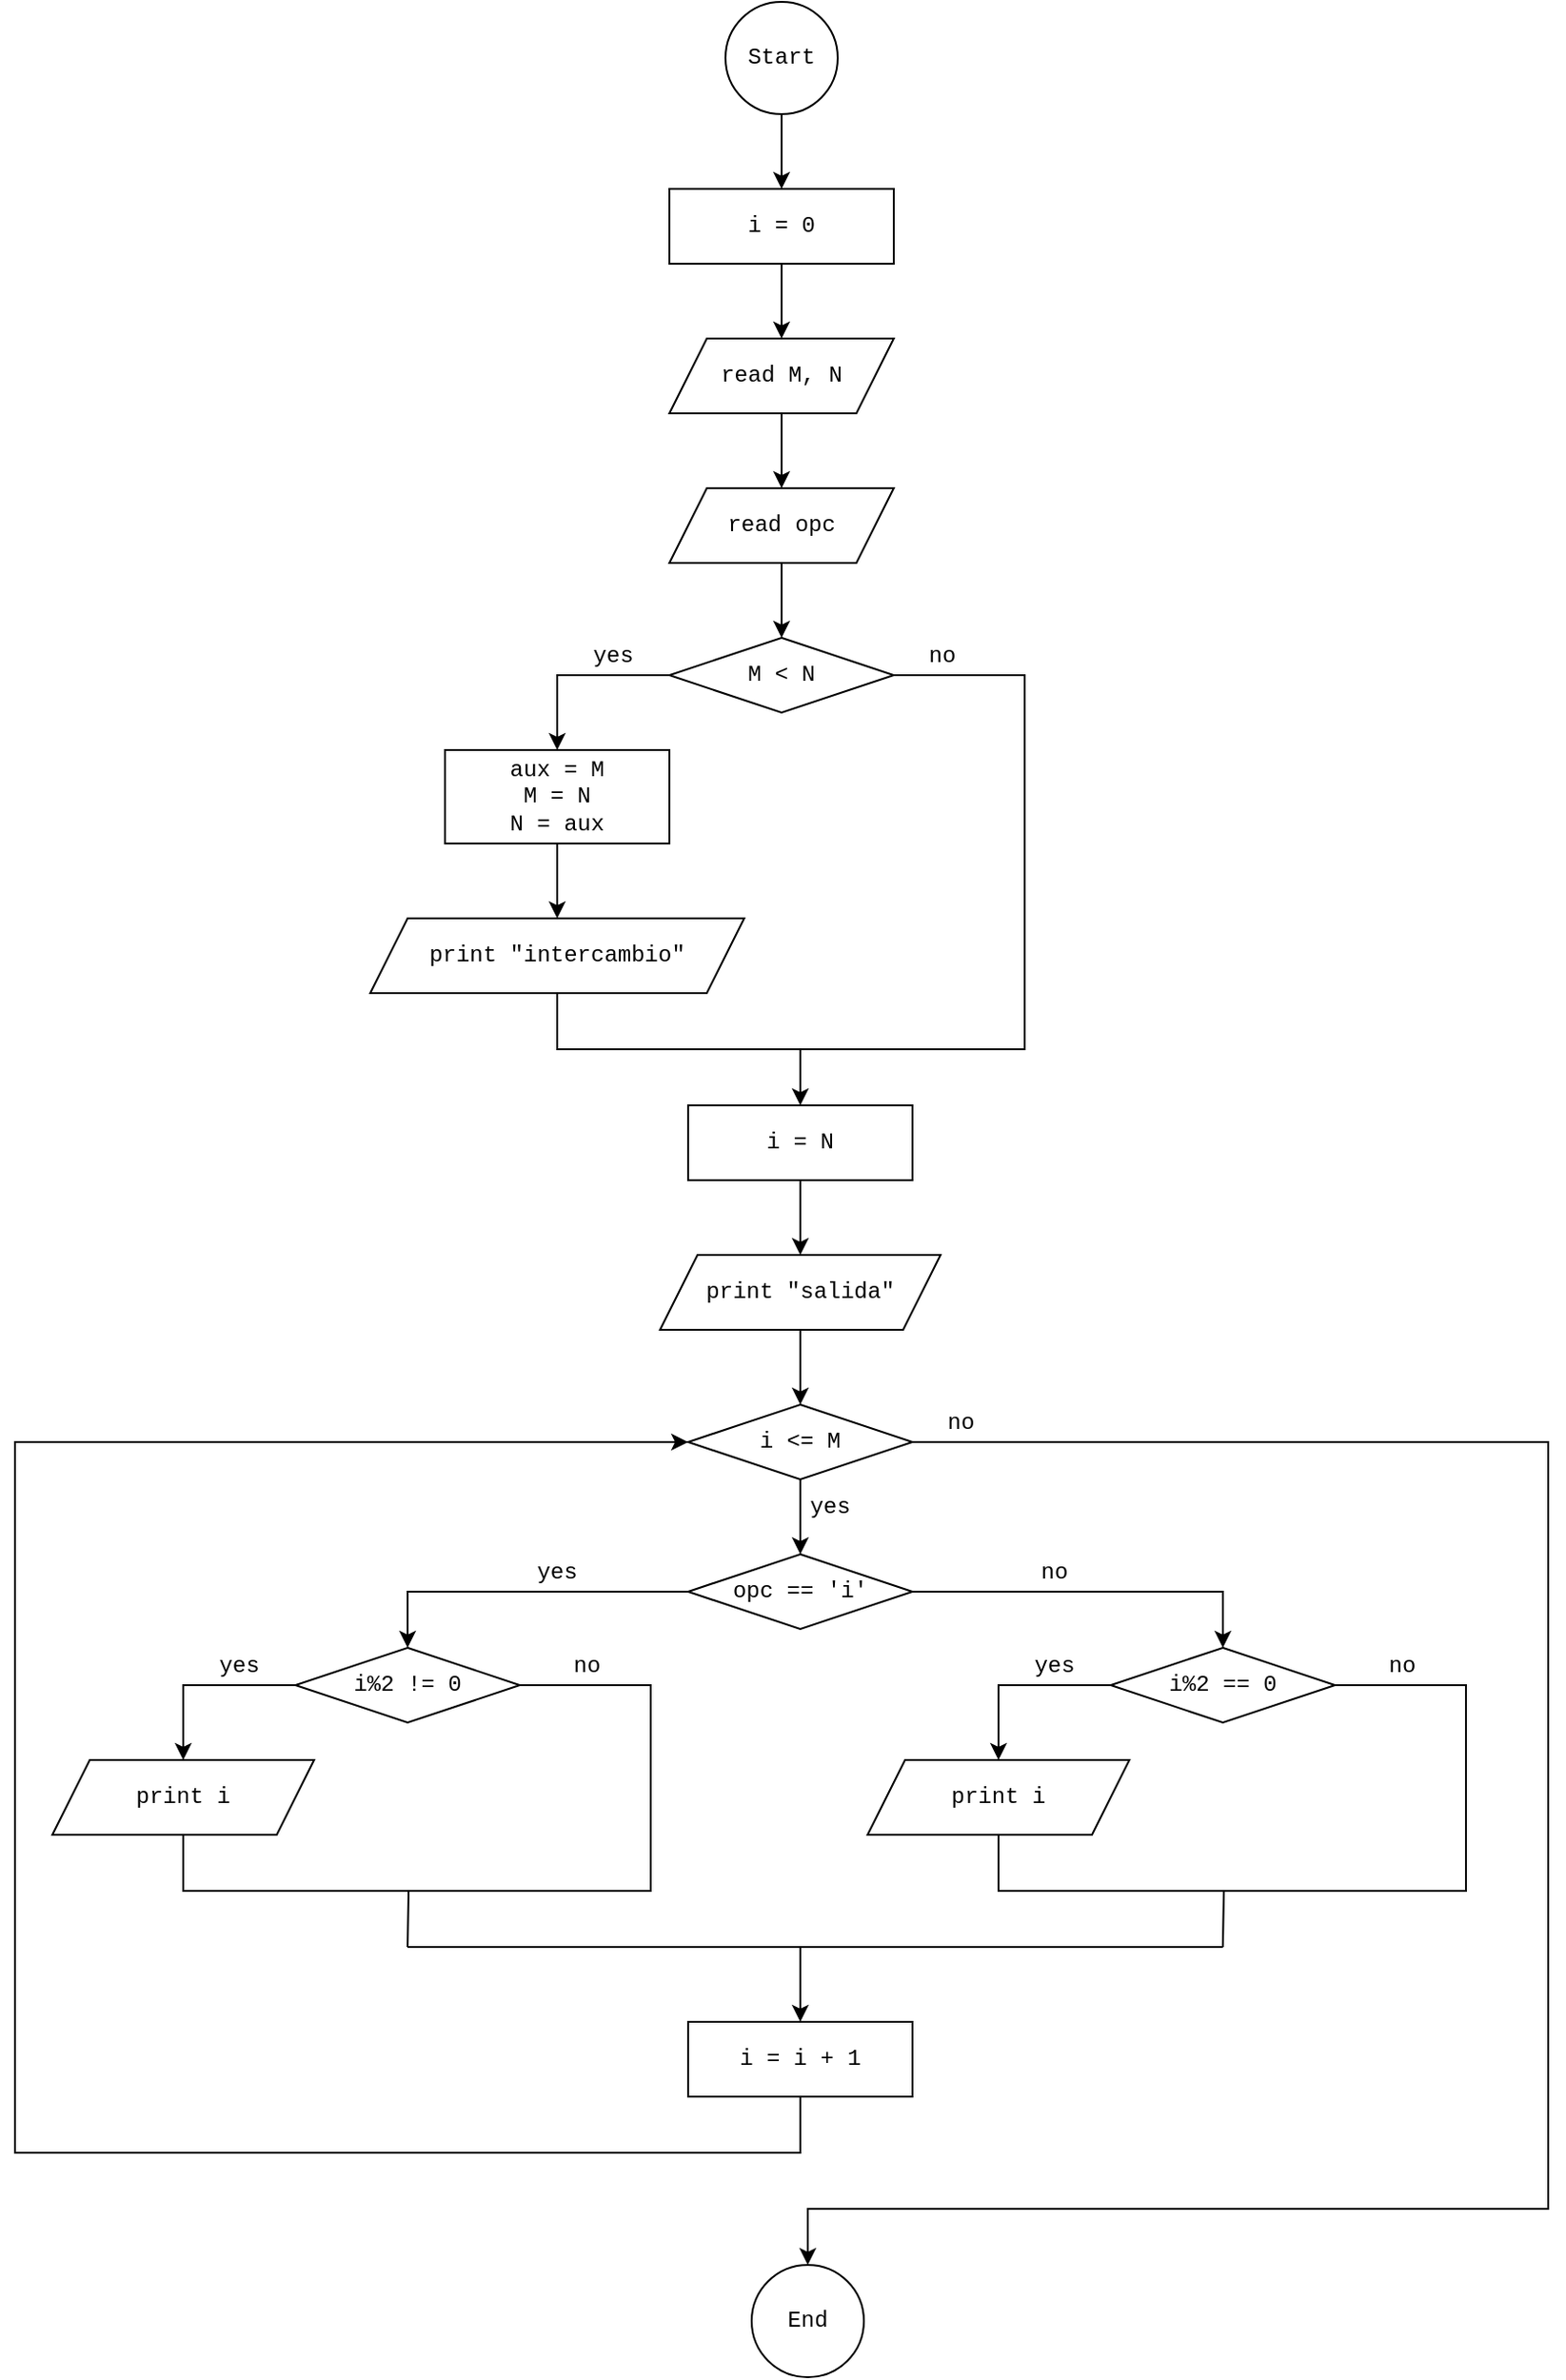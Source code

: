 <mxfile version="17.2.4" type="device"><diagram id="3iBPh0UeM5B4lw9O9ZRp" name="Página-1"><mxGraphModel dx="1550" dy="461" grid="1" gridSize="10" guides="1" tooltips="1" connect="1" arrows="1" fold="1" page="1" pageScale="1" pageWidth="827" pageHeight="1169" math="0" shadow="0"><root><mxCell id="0"/><mxCell id="1" parent="0"/><mxCell id="QCJDYo9EbPZSCwsRFX2K-7" style="edgeStyle=orthogonalEdgeStyle;rounded=0;orthogonalLoop=1;jettySize=auto;html=1;exitX=0.5;exitY=1;exitDx=0;exitDy=0;entryX=0.5;entryY=0;entryDx=0;entryDy=0;fontFamily=Courier New;" parent="1" source="QCJDYo9EbPZSCwsRFX2K-1" target="QCJDYo9EbPZSCwsRFX2K-2" edge="1"><mxGeometry relative="1" as="geometry"/></mxCell><mxCell id="QCJDYo9EbPZSCwsRFX2K-1" value="Start" style="ellipse;whiteSpace=wrap;html=1;aspect=fixed;fontFamily=Courier New;" parent="1" vertex="1"><mxGeometry x="370" y="60" width="60" height="60" as="geometry"/></mxCell><mxCell id="QCJDYo9EbPZSCwsRFX2K-8" style="edgeStyle=orthogonalEdgeStyle;rounded=0;orthogonalLoop=1;jettySize=auto;html=1;exitX=0.5;exitY=1;exitDx=0;exitDy=0;entryX=0.5;entryY=0;entryDx=0;entryDy=0;fontFamily=Courier New;" parent="1" source="QCJDYo9EbPZSCwsRFX2K-2" target="QCJDYo9EbPZSCwsRFX2K-4" edge="1"><mxGeometry relative="1" as="geometry"/></mxCell><mxCell id="QCJDYo9EbPZSCwsRFX2K-2" value="i = 0" style="rounded=0;whiteSpace=wrap;html=1;fontFamily=Courier New;" parent="1" vertex="1"><mxGeometry x="340" y="160" width="120" height="40" as="geometry"/></mxCell><mxCell id="QCJDYo9EbPZSCwsRFX2K-10" style="edgeStyle=orthogonalEdgeStyle;rounded=0;orthogonalLoop=1;jettySize=auto;html=1;exitX=0.5;exitY=1;exitDx=0;exitDy=0;entryX=0.5;entryY=0;entryDx=0;entryDy=0;fontFamily=Courier New;" parent="1" source="QCJDYo9EbPZSCwsRFX2K-3" edge="1"><mxGeometry relative="1" as="geometry"><mxPoint x="410" y="890" as="targetPoint"/></mxGeometry></mxCell><mxCell id="dunzjwknVieshdpgVGPI-56" style="edgeStyle=orthogonalEdgeStyle;rounded=0;orthogonalLoop=1;jettySize=auto;html=1;exitX=1;exitY=0.5;exitDx=0;exitDy=0;entryX=0.5;entryY=0;entryDx=0;entryDy=0;endArrow=classic;endFill=1;" edge="1" parent="1" source="QCJDYo9EbPZSCwsRFX2K-3" target="dunzjwknVieshdpgVGPI-25"><mxGeometry relative="1" as="geometry"><Array as="points"><mxPoint x="810" y="830"/><mxPoint x="810" y="1240"/><mxPoint x="414" y="1240"/></Array></mxGeometry></mxCell><mxCell id="QCJDYo9EbPZSCwsRFX2K-3" value="i &amp;lt;= M" style="rhombus;whiteSpace=wrap;html=1;fontFamily=Courier New;" parent="1" vertex="1"><mxGeometry x="350" y="810" width="120" height="40" as="geometry"/></mxCell><mxCell id="dunzjwknVieshdpgVGPI-37" style="edgeStyle=orthogonalEdgeStyle;rounded=0;orthogonalLoop=1;jettySize=auto;html=1;exitX=0.5;exitY=1;exitDx=0;exitDy=0;entryX=0.5;entryY=0;entryDx=0;entryDy=0;endArrow=classic;endFill=1;" edge="1" parent="1" source="QCJDYo9EbPZSCwsRFX2K-4" target="dunzjwknVieshdpgVGPI-36"><mxGeometry relative="1" as="geometry"/></mxCell><mxCell id="QCJDYo9EbPZSCwsRFX2K-4" value="read M, N" style="shape=parallelogram;perimeter=parallelogramPerimeter;whiteSpace=wrap;html=1;fixedSize=1;fontFamily=Courier New;" parent="1" vertex="1"><mxGeometry x="340" y="240" width="120" height="40" as="geometry"/></mxCell><mxCell id="QCJDYo9EbPZSCwsRFX2K-13" value="yes" style="text;html=1;strokeColor=none;fillColor=none;align=center;verticalAlign=middle;whiteSpace=wrap;rounded=0;fontFamily=Courier New;" parent="1" vertex="1"><mxGeometry x="406" y="855" width="40" height="20" as="geometry"/></mxCell><mxCell id="QCJDYo9EbPZSCwsRFX2K-14" value="no" style="text;html=1;strokeColor=none;fillColor=none;align=center;verticalAlign=middle;whiteSpace=wrap;rounded=0;fontFamily=Courier New;" parent="1" vertex="1"><mxGeometry x="476" y="810" width="40" height="20" as="geometry"/></mxCell><mxCell id="dunzjwknVieshdpgVGPI-28" style="edgeStyle=orthogonalEdgeStyle;rounded=0;orthogonalLoop=1;jettySize=auto;html=1;exitX=0;exitY=0.5;exitDx=0;exitDy=0;endArrow=classic;endFill=1;" edge="1" parent="1" source="dunzjwknVieshdpgVGPI-1" target="dunzjwknVieshdpgVGPI-27"><mxGeometry relative="1" as="geometry"/></mxCell><mxCell id="dunzjwknVieshdpgVGPI-34" style="edgeStyle=orthogonalEdgeStyle;rounded=0;orthogonalLoop=1;jettySize=auto;html=1;exitX=1;exitY=0.5;exitDx=0;exitDy=0;endArrow=none;endFill=0;" edge="1" parent="1" source="dunzjwknVieshdpgVGPI-1"><mxGeometry relative="1" as="geometry"><mxPoint x="410" y="620" as="targetPoint"/><Array as="points"><mxPoint x="530" y="420"/><mxPoint x="530" y="620"/></Array></mxGeometry></mxCell><mxCell id="dunzjwknVieshdpgVGPI-1" value="M &amp;lt; N" style="rhombus;whiteSpace=wrap;html=1;fontFamily=Courier New;" vertex="1" parent="1"><mxGeometry x="340" y="400" width="120" height="40" as="geometry"/></mxCell><mxCell id="dunzjwknVieshdpgVGPI-5" value="yes" style="text;html=1;strokeColor=none;fillColor=none;align=center;verticalAlign=middle;whiteSpace=wrap;rounded=0;fontFamily=Courier New;" vertex="1" parent="1"><mxGeometry x="290" y="400" width="40" height="20" as="geometry"/></mxCell><mxCell id="dunzjwknVieshdpgVGPI-8" value="no" style="text;html=1;strokeColor=none;fillColor=none;align=center;verticalAlign=middle;whiteSpace=wrap;rounded=0;fontFamily=Courier New;" vertex="1" parent="1"><mxGeometry x="466" y="400" width="40" height="20" as="geometry"/></mxCell><mxCell id="dunzjwknVieshdpgVGPI-57" style="edgeStyle=orthogonalEdgeStyle;rounded=0;orthogonalLoop=1;jettySize=auto;html=1;exitX=0.5;exitY=1;exitDx=0;exitDy=0;entryX=0;entryY=0.5;entryDx=0;entryDy=0;endArrow=classic;endFill=1;" edge="1" parent="1" source="dunzjwknVieshdpgVGPI-10" target="QCJDYo9EbPZSCwsRFX2K-3"><mxGeometry relative="1" as="geometry"><Array as="points"><mxPoint x="410" y="1210"/><mxPoint x="-10" y="1210"/><mxPoint x="-10" y="830"/></Array></mxGeometry></mxCell><mxCell id="dunzjwknVieshdpgVGPI-10" value="i = i + 1" style="rounded=0;whiteSpace=wrap;html=1;fontFamily=Courier New;" vertex="1" parent="1"><mxGeometry x="350" y="1140" width="120" height="40" as="geometry"/></mxCell><mxCell id="dunzjwknVieshdpgVGPI-33" style="edgeStyle=orthogonalEdgeStyle;rounded=0;orthogonalLoop=1;jettySize=auto;html=1;exitX=0.5;exitY=1;exitDx=0;exitDy=0;endArrow=classic;endFill=1;" edge="1" parent="1" source="dunzjwknVieshdpgVGPI-13" target="dunzjwknVieshdpgVGPI-14"><mxGeometry relative="1" as="geometry"/></mxCell><mxCell id="dunzjwknVieshdpgVGPI-13" value="print &quot;intercambio&quot;" style="shape=parallelogram;perimeter=parallelogramPerimeter;whiteSpace=wrap;html=1;fixedSize=1;fontFamily=Courier New;" vertex="1" parent="1"><mxGeometry x="180" y="550" width="200" height="40" as="geometry"/></mxCell><mxCell id="dunzjwknVieshdpgVGPI-32" style="edgeStyle=orthogonalEdgeStyle;rounded=0;orthogonalLoop=1;jettySize=auto;html=1;exitX=0.5;exitY=1;exitDx=0;exitDy=0;entryX=0.5;entryY=0;entryDx=0;entryDy=0;endArrow=classic;endFill=1;" edge="1" parent="1" source="dunzjwknVieshdpgVGPI-14" target="dunzjwknVieshdpgVGPI-30"><mxGeometry relative="1" as="geometry"/></mxCell><mxCell id="dunzjwknVieshdpgVGPI-14" value="i = N" style="rounded=0;whiteSpace=wrap;html=1;fontFamily=Courier New;" vertex="1" parent="1"><mxGeometry x="350" y="650" width="120" height="40" as="geometry"/></mxCell><mxCell id="dunzjwknVieshdpgVGPI-17" style="edgeStyle=orthogonalEdgeStyle;rounded=0;orthogonalLoop=1;jettySize=auto;html=1;exitX=0;exitY=0.5;exitDx=0;exitDy=0;endArrow=classic;endFill=1;" edge="1" parent="1" source="dunzjwknVieshdpgVGPI-15" target="dunzjwknVieshdpgVGPI-41"><mxGeometry relative="1" as="geometry"><mxPoint x="290" y="950" as="targetPoint"/></mxGeometry></mxCell><mxCell id="dunzjwknVieshdpgVGPI-53" style="edgeStyle=orthogonalEdgeStyle;rounded=0;orthogonalLoop=1;jettySize=auto;html=1;exitX=1;exitY=0.5;exitDx=0;exitDy=0;entryX=0.5;entryY=0;entryDx=0;entryDy=0;endArrow=classic;endFill=1;" edge="1" parent="1" source="dunzjwknVieshdpgVGPI-15" target="dunzjwknVieshdpgVGPI-48"><mxGeometry relative="1" as="geometry"/></mxCell><mxCell id="dunzjwknVieshdpgVGPI-15" value="opc == 'i'" style="rhombus;whiteSpace=wrap;html=1;fontFamily=Courier New;" vertex="1" parent="1"><mxGeometry x="350" y="890" width="120" height="40" as="geometry"/></mxCell><mxCell id="dunzjwknVieshdpgVGPI-20" value="no" style="text;html=1;strokeColor=none;fillColor=none;align=center;verticalAlign=middle;whiteSpace=wrap;rounded=0;fontFamily=Courier New;" vertex="1" parent="1"><mxGeometry x="526" y="890" width="40" height="20" as="geometry"/></mxCell><mxCell id="dunzjwknVieshdpgVGPI-21" value="yes" style="text;html=1;strokeColor=none;fillColor=none;align=center;verticalAlign=middle;whiteSpace=wrap;rounded=0;fontFamily=Courier New;" vertex="1" parent="1"><mxGeometry x="260" y="890" width="40" height="20" as="geometry"/></mxCell><mxCell id="dunzjwknVieshdpgVGPI-25" value="End" style="ellipse;whiteSpace=wrap;html=1;aspect=fixed;fontFamily=Courier New;" vertex="1" parent="1"><mxGeometry x="384" y="1270" width="60" height="60" as="geometry"/></mxCell><mxCell id="dunzjwknVieshdpgVGPI-29" style="edgeStyle=orthogonalEdgeStyle;rounded=0;orthogonalLoop=1;jettySize=auto;html=1;exitX=0.5;exitY=1;exitDx=0;exitDy=0;entryX=0.5;entryY=0;entryDx=0;entryDy=0;endArrow=classic;endFill=1;" edge="1" parent="1" source="dunzjwknVieshdpgVGPI-27" target="dunzjwknVieshdpgVGPI-13"><mxGeometry relative="1" as="geometry"/></mxCell><mxCell id="dunzjwknVieshdpgVGPI-27" value="aux = M&lt;br&gt;M = N&lt;br&gt;N = aux" style="rounded=0;whiteSpace=wrap;html=1;fontFamily=Courier New;" vertex="1" parent="1"><mxGeometry x="220" y="460" width="120" height="50" as="geometry"/></mxCell><mxCell id="dunzjwknVieshdpgVGPI-31" style="edgeStyle=orthogonalEdgeStyle;rounded=0;orthogonalLoop=1;jettySize=auto;html=1;exitX=0.5;exitY=1;exitDx=0;exitDy=0;endArrow=classic;endFill=1;" edge="1" parent="1" source="dunzjwknVieshdpgVGPI-30" target="QCJDYo9EbPZSCwsRFX2K-3"><mxGeometry relative="1" as="geometry"/></mxCell><mxCell id="dunzjwknVieshdpgVGPI-30" value="print &quot;salida&quot;" style="shape=parallelogram;perimeter=parallelogramPerimeter;whiteSpace=wrap;html=1;fixedSize=1;fontFamily=Courier New;" vertex="1" parent="1"><mxGeometry x="335" y="730" width="150" height="40" as="geometry"/></mxCell><mxCell id="dunzjwknVieshdpgVGPI-38" style="edgeStyle=orthogonalEdgeStyle;rounded=0;orthogonalLoop=1;jettySize=auto;html=1;exitX=0.5;exitY=1;exitDx=0;exitDy=0;entryX=0.5;entryY=0;entryDx=0;entryDy=0;endArrow=classic;endFill=1;" edge="1" parent="1" source="dunzjwknVieshdpgVGPI-36" target="dunzjwknVieshdpgVGPI-1"><mxGeometry relative="1" as="geometry"/></mxCell><mxCell id="dunzjwknVieshdpgVGPI-36" value="read opc" style="shape=parallelogram;perimeter=parallelogramPerimeter;whiteSpace=wrap;html=1;fixedSize=1;fontFamily=Courier New;" vertex="1" parent="1"><mxGeometry x="340" y="320" width="120" height="40" as="geometry"/></mxCell><mxCell id="dunzjwknVieshdpgVGPI-39" style="edgeStyle=orthogonalEdgeStyle;rounded=0;orthogonalLoop=1;jettySize=auto;html=1;exitX=0;exitY=0.5;exitDx=0;exitDy=0;entryX=0.5;entryY=0;entryDx=0;entryDy=0;endArrow=classic;endFill=1;" edge="1" parent="1" source="dunzjwknVieshdpgVGPI-41" target="dunzjwknVieshdpgVGPI-43"><mxGeometry relative="1" as="geometry"/></mxCell><mxCell id="dunzjwknVieshdpgVGPI-40" style="edgeStyle=orthogonalEdgeStyle;rounded=0;orthogonalLoop=1;jettySize=auto;html=1;exitX=1;exitY=0.5;exitDx=0;exitDy=0;endArrow=none;endFill=0;" edge="1" parent="1" source="dunzjwknVieshdpgVGPI-41"><mxGeometry relative="1" as="geometry"><mxPoint x="200" y="1070" as="targetPoint"/><Array as="points"><mxPoint x="330" y="960"/><mxPoint x="330" y="1070"/></Array></mxGeometry></mxCell><mxCell id="dunzjwknVieshdpgVGPI-41" value="i%2 != 0" style="rhombus;whiteSpace=wrap;html=1;fontFamily=Courier New;" vertex="1" parent="1"><mxGeometry x="140" y="940" width="120" height="40" as="geometry"/></mxCell><mxCell id="dunzjwknVieshdpgVGPI-42" style="edgeStyle=orthogonalEdgeStyle;rounded=0;orthogonalLoop=1;jettySize=auto;html=1;exitX=0.5;exitY=1;exitDx=0;exitDy=0;endArrow=none;endFill=0;" edge="1" parent="1" source="dunzjwknVieshdpgVGPI-43"><mxGeometry relative="1" as="geometry"><mxPoint x="200" y="1100" as="targetPoint"/></mxGeometry></mxCell><mxCell id="dunzjwknVieshdpgVGPI-43" value="print i" style="shape=parallelogram;perimeter=parallelogramPerimeter;whiteSpace=wrap;html=1;fixedSize=1;fontFamily=Courier New;" vertex="1" parent="1"><mxGeometry x="10" y="1000" width="140" height="40" as="geometry"/></mxCell><mxCell id="dunzjwknVieshdpgVGPI-44" value="no" style="text;html=1;strokeColor=none;fillColor=none;align=center;verticalAlign=middle;whiteSpace=wrap;rounded=0;fontFamily=Courier New;" vertex="1" parent="1"><mxGeometry x="276" y="940" width="40" height="20" as="geometry"/></mxCell><mxCell id="dunzjwknVieshdpgVGPI-45" value="yes" style="text;html=1;strokeColor=none;fillColor=none;align=center;verticalAlign=middle;whiteSpace=wrap;rounded=0;fontFamily=Courier New;" vertex="1" parent="1"><mxGeometry x="90" y="940" width="40" height="20" as="geometry"/></mxCell><mxCell id="dunzjwknVieshdpgVGPI-46" style="edgeStyle=orthogonalEdgeStyle;rounded=0;orthogonalLoop=1;jettySize=auto;html=1;exitX=0;exitY=0.5;exitDx=0;exitDy=0;entryX=0.5;entryY=0;entryDx=0;entryDy=0;endArrow=classic;endFill=1;" edge="1" parent="1" source="dunzjwknVieshdpgVGPI-48" target="dunzjwknVieshdpgVGPI-50"><mxGeometry relative="1" as="geometry"/></mxCell><mxCell id="dunzjwknVieshdpgVGPI-47" style="edgeStyle=orthogonalEdgeStyle;rounded=0;orthogonalLoop=1;jettySize=auto;html=1;exitX=1;exitY=0.5;exitDx=0;exitDy=0;endArrow=none;endFill=0;" edge="1" parent="1" source="dunzjwknVieshdpgVGPI-48"><mxGeometry relative="1" as="geometry"><mxPoint x="636" y="1070" as="targetPoint"/><Array as="points"><mxPoint x="766" y="960"/><mxPoint x="766" y="1070"/></Array></mxGeometry></mxCell><mxCell id="dunzjwknVieshdpgVGPI-48" value="i%2 == 0" style="rhombus;whiteSpace=wrap;html=1;fontFamily=Courier New;" vertex="1" parent="1"><mxGeometry x="576" y="940" width="120" height="40" as="geometry"/></mxCell><mxCell id="dunzjwknVieshdpgVGPI-49" style="edgeStyle=orthogonalEdgeStyle;rounded=0;orthogonalLoop=1;jettySize=auto;html=1;exitX=0.5;exitY=1;exitDx=0;exitDy=0;endArrow=none;endFill=0;" edge="1" parent="1" source="dunzjwknVieshdpgVGPI-50"><mxGeometry relative="1" as="geometry"><mxPoint x="636" y="1100" as="targetPoint"/></mxGeometry></mxCell><mxCell id="dunzjwknVieshdpgVGPI-50" value="print i" style="shape=parallelogram;perimeter=parallelogramPerimeter;whiteSpace=wrap;html=1;fixedSize=1;fontFamily=Courier New;" vertex="1" parent="1"><mxGeometry x="446" y="1000" width="140" height="40" as="geometry"/></mxCell><mxCell id="dunzjwknVieshdpgVGPI-51" value="no" style="text;html=1;strokeColor=none;fillColor=none;align=center;verticalAlign=middle;whiteSpace=wrap;rounded=0;fontFamily=Courier New;" vertex="1" parent="1"><mxGeometry x="712" y="940" width="40" height="20" as="geometry"/></mxCell><mxCell id="dunzjwknVieshdpgVGPI-52" value="yes" style="text;html=1;strokeColor=none;fillColor=none;align=center;verticalAlign=middle;whiteSpace=wrap;rounded=0;fontFamily=Courier New;" vertex="1" parent="1"><mxGeometry x="526" y="940" width="40" height="20" as="geometry"/></mxCell><mxCell id="dunzjwknVieshdpgVGPI-54" value="" style="endArrow=classic;html=1;rounded=0;entryX=0.5;entryY=0;entryDx=0;entryDy=0;" edge="1" parent="1" target="dunzjwknVieshdpgVGPI-10"><mxGeometry width="50" height="50" relative="1" as="geometry"><mxPoint x="200" y="1100" as="sourcePoint"/><mxPoint x="250" y="1190" as="targetPoint"/><Array as="points"><mxPoint x="410" y="1100"/></Array></mxGeometry></mxCell><mxCell id="dunzjwknVieshdpgVGPI-55" value="" style="endArrow=none;html=1;rounded=0;" edge="1" parent="1"><mxGeometry width="50" height="50" relative="1" as="geometry"><mxPoint x="410" y="1100" as="sourcePoint"/><mxPoint x="636" y="1100" as="targetPoint"/></mxGeometry></mxCell></root></mxGraphModel></diagram></mxfile>